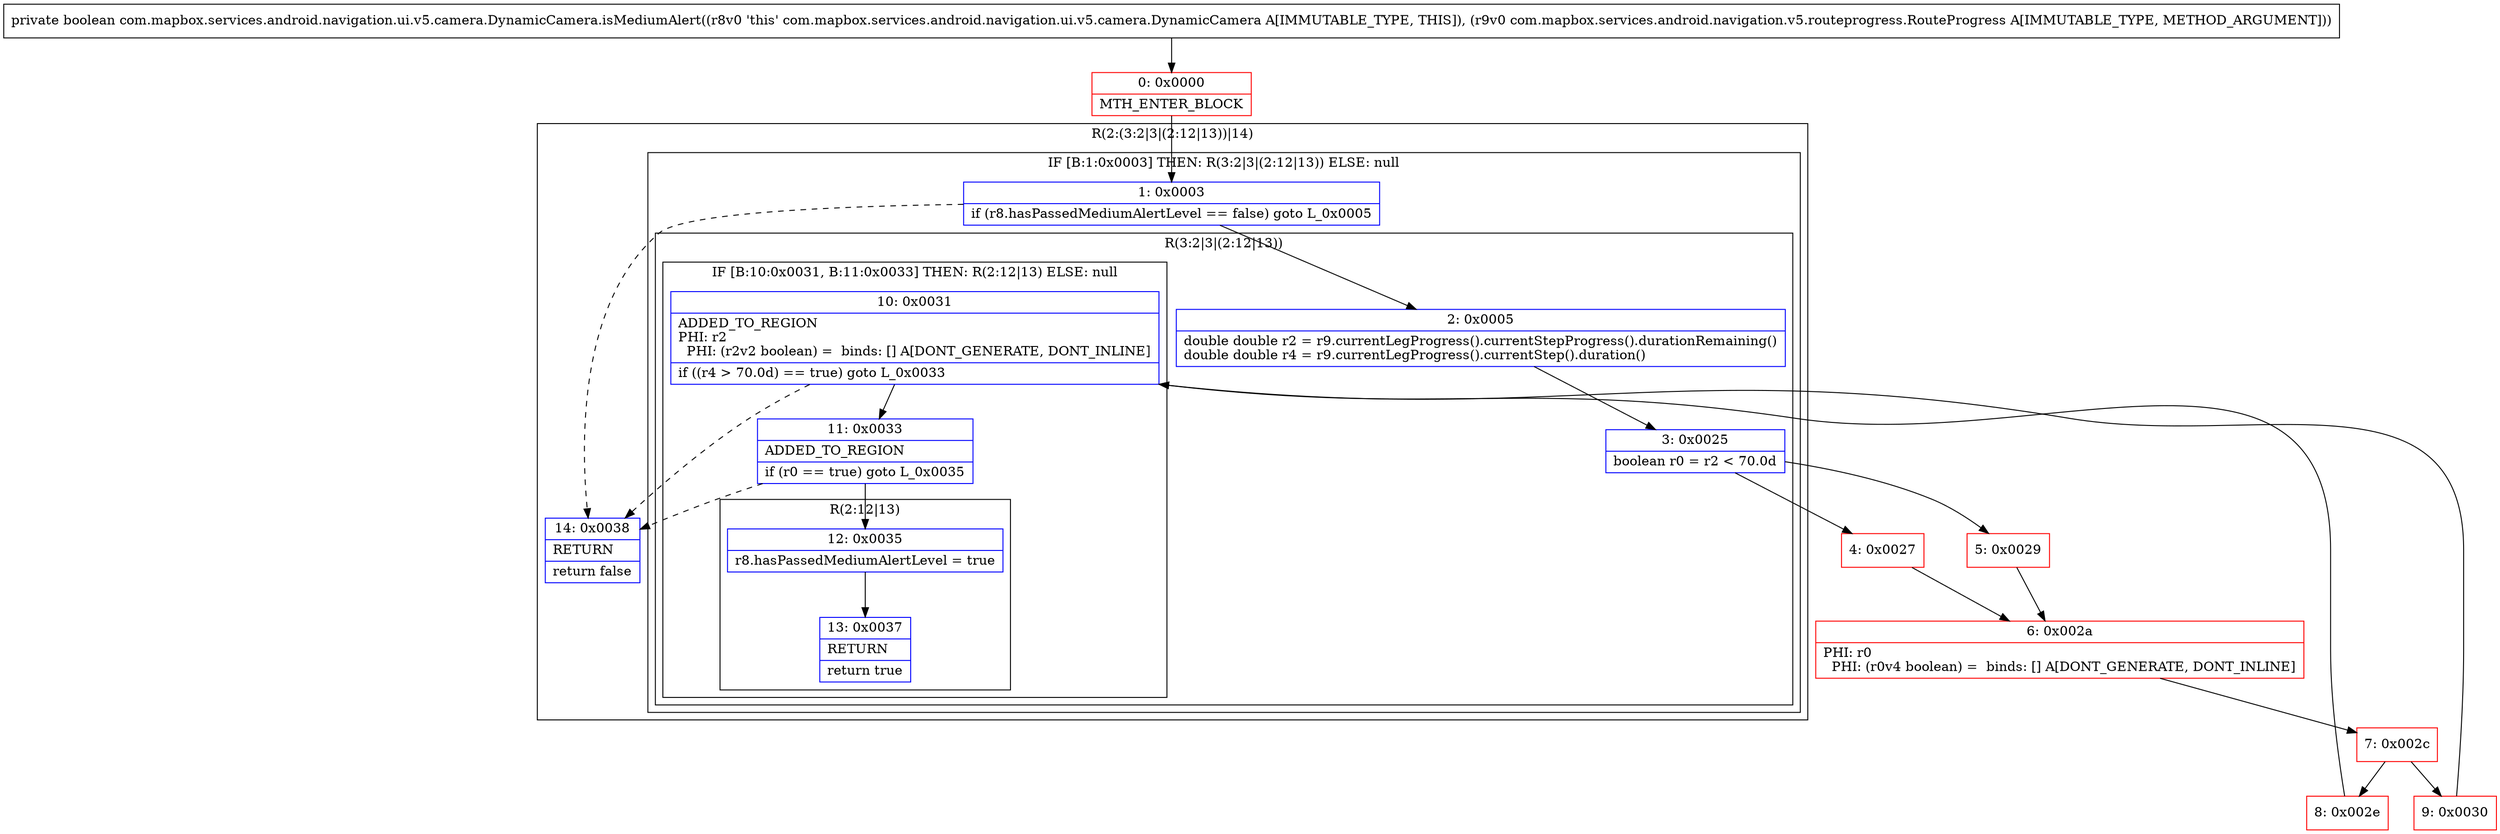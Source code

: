 digraph "CFG forcom.mapbox.services.android.navigation.ui.v5.camera.DynamicCamera.isMediumAlert(Lcom\/mapbox\/services\/android\/navigation\/v5\/routeprogress\/RouteProgress;)Z" {
subgraph cluster_Region_835231277 {
label = "R(2:(3:2|3|(2:12|13))|14)";
node [shape=record,color=blue];
subgraph cluster_IfRegion_1207633625 {
label = "IF [B:1:0x0003] THEN: R(3:2|3|(2:12|13)) ELSE: null";
node [shape=record,color=blue];
Node_1 [shape=record,label="{1\:\ 0x0003|if (r8.hasPassedMediumAlertLevel == false) goto L_0x0005\l}"];
subgraph cluster_Region_37455050 {
label = "R(3:2|3|(2:12|13))";
node [shape=record,color=blue];
Node_2 [shape=record,label="{2\:\ 0x0005|double double r2 = r9.currentLegProgress().currentStepProgress().durationRemaining()\ldouble double r4 = r9.currentLegProgress().currentStep().duration()\l}"];
Node_3 [shape=record,label="{3\:\ 0x0025|boolean r0 = r2 \< 70.0d\l}"];
subgraph cluster_IfRegion_1350060575 {
label = "IF [B:10:0x0031, B:11:0x0033] THEN: R(2:12|13) ELSE: null";
node [shape=record,color=blue];
Node_10 [shape=record,label="{10\:\ 0x0031|ADDED_TO_REGION\lPHI: r2 \l  PHI: (r2v2 boolean) =  binds: [] A[DONT_GENERATE, DONT_INLINE]\l|if ((r4 \> 70.0d) == true) goto L_0x0033\l}"];
Node_11 [shape=record,label="{11\:\ 0x0033|ADDED_TO_REGION\l|if (r0 == true) goto L_0x0035\l}"];
subgraph cluster_Region_978363157 {
label = "R(2:12|13)";
node [shape=record,color=blue];
Node_12 [shape=record,label="{12\:\ 0x0035|r8.hasPassedMediumAlertLevel = true\l}"];
Node_13 [shape=record,label="{13\:\ 0x0037|RETURN\l|return true\l}"];
}
}
}
}
Node_14 [shape=record,label="{14\:\ 0x0038|RETURN\l|return false\l}"];
}
Node_0 [shape=record,color=red,label="{0\:\ 0x0000|MTH_ENTER_BLOCK\l}"];
Node_4 [shape=record,color=red,label="{4\:\ 0x0027}"];
Node_5 [shape=record,color=red,label="{5\:\ 0x0029}"];
Node_6 [shape=record,color=red,label="{6\:\ 0x002a|PHI: r0 \l  PHI: (r0v4 boolean) =  binds: [] A[DONT_GENERATE, DONT_INLINE]\l}"];
Node_7 [shape=record,color=red,label="{7\:\ 0x002c}"];
Node_8 [shape=record,color=red,label="{8\:\ 0x002e}"];
Node_9 [shape=record,color=red,label="{9\:\ 0x0030}"];
MethodNode[shape=record,label="{private boolean com.mapbox.services.android.navigation.ui.v5.camera.DynamicCamera.isMediumAlert((r8v0 'this' com.mapbox.services.android.navigation.ui.v5.camera.DynamicCamera A[IMMUTABLE_TYPE, THIS]), (r9v0 com.mapbox.services.android.navigation.v5.routeprogress.RouteProgress A[IMMUTABLE_TYPE, METHOD_ARGUMENT])) }"];
MethodNode -> Node_0;
Node_1 -> Node_2;
Node_1 -> Node_14[style=dashed];
Node_2 -> Node_3;
Node_3 -> Node_4;
Node_3 -> Node_5;
Node_10 -> Node_11;
Node_10 -> Node_14[style=dashed];
Node_11 -> Node_12;
Node_11 -> Node_14[style=dashed];
Node_12 -> Node_13;
Node_0 -> Node_1;
Node_4 -> Node_6;
Node_5 -> Node_6;
Node_6 -> Node_7;
Node_7 -> Node_8;
Node_7 -> Node_9;
Node_8 -> Node_10;
Node_9 -> Node_10;
}

